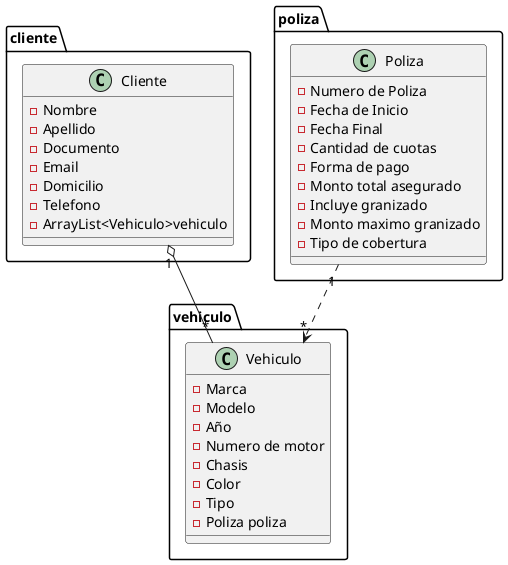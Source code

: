 @startuml
'https://plantuml.com/sequence-diagram
package cliente{
   class Cliente{
        -Nombre
        -Apellido
        -Documento
        -Email
        -Domicilio
        -Telefono
        -ArrayList<Vehiculo>vehiculo
   }
}
package vehiculo {
     class Vehiculo{
         -Marca
         -Modelo
         -Año
         -Numero de motor
         -Chasis
         -Color
         -Tipo
         -Poliza poliza
     }
}
package poliza{
   class Poliza{
       -Numero de Poliza
       -Fecha de Inicio
       -Fecha Final
       -Cantidad de cuotas
       -Forma de pago
       -Monto total asegurado
       -Incluye granizado
       -Monto maximo granizado
       -Tipo de cobertura
   }
}
Cliente "1" o-- "*" Vehiculo
Poliza "1" ..> "*" Vehiculo

@enduml